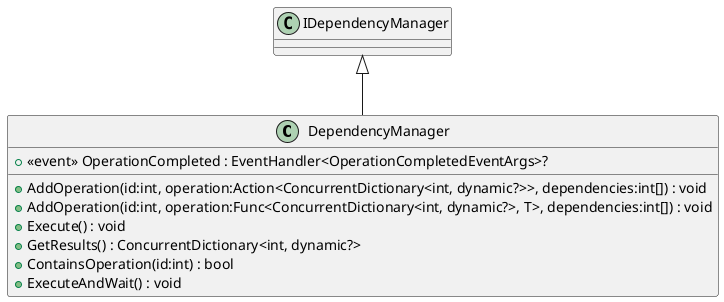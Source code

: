 @startuml
class DependencyManager {
    +  <<event>> OperationCompleted : EventHandler<OperationCompletedEventArgs>? 
    + AddOperation(id:int, operation:Action<ConcurrentDictionary<int, dynamic?>>, dependencies:int[]) : void
    + AddOperation(id:int, operation:Func<ConcurrentDictionary<int, dynamic?>, T>, dependencies:int[]) : void
    + Execute() : void
    + GetResults() : ConcurrentDictionary<int, dynamic?>
    + ContainsOperation(id:int) : bool
    + ExecuteAndWait() : void
}
IDependencyManager <|-- DependencyManager
@enduml
